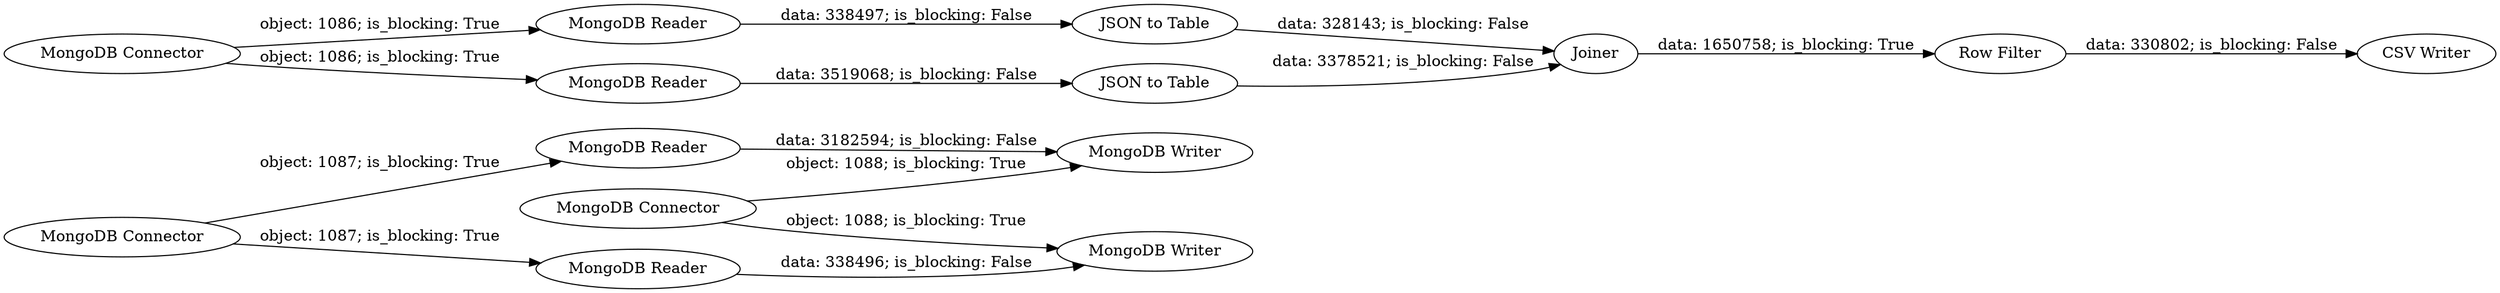 digraph {
	"6655635441210816046_7" [label="MongoDB Connector"]
	"6655635441210816046_11" [label="MongoDB Reader"]
	"6655635441210816046_10" [label="MongoDB Reader"]
	"6655635441210816046_12" [label="JSON to Table"]
	"6655635441210816046_14" [label=Joiner]
	"6655635441210816046_15" [label="Row Filter"]
	"6655635441210816046_3" [label="MongoDB Reader"]
	"6655635441210816046_2" [label="MongoDB Reader"]
	"6655635441210816046_4" [label="MongoDB Writer"]
	"6655635441210816046_1" [label="MongoDB Connector"]
	"6655635441210816046_16" [label="CSV Writer"]
	"6655635441210816046_13" [label="JSON to Table"]
	"6655635441210816046_8" [label="MongoDB Writer"]
	"6655635441210816046_9" [label="MongoDB Connector"]
	"6655635441210816046_9" -> "6655635441210816046_11" [label="object: 1086; is_blocking: True"]
	"6655635441210816046_7" -> "6655635441210816046_8" [label="object: 1088; is_blocking: True"]
	"6655635441210816046_2" -> "6655635441210816046_8" [label="data: 338496; is_blocking: False"]
	"6655635441210816046_3" -> "6655635441210816046_4" [label="data: 3182594; is_blocking: False"]
	"6655635441210816046_1" -> "6655635441210816046_3" [label="object: 1087; is_blocking: True"]
	"6655635441210816046_9" -> "6655635441210816046_10" [label="object: 1086; is_blocking: True"]
	"6655635441210816046_14" -> "6655635441210816046_15" [label="data: 1650758; is_blocking: True"]
	"6655635441210816046_11" -> "6655635441210816046_13" [label="data: 338497; is_blocking: False"]
	"6655635441210816046_13" -> "6655635441210816046_14" [label="data: 328143; is_blocking: False"]
	"6655635441210816046_15" -> "6655635441210816046_16" [label="data: 330802; is_blocking: False"]
	"6655635441210816046_7" -> "6655635441210816046_4" [label="object: 1088; is_blocking: True"]
	"6655635441210816046_1" -> "6655635441210816046_2" [label="object: 1087; is_blocking: True"]
	"6655635441210816046_10" -> "6655635441210816046_12" [label="data: 3519068; is_blocking: False"]
	"6655635441210816046_12" -> "6655635441210816046_14" [label="data: 3378521; is_blocking: False"]
	rankdir=LR
}
